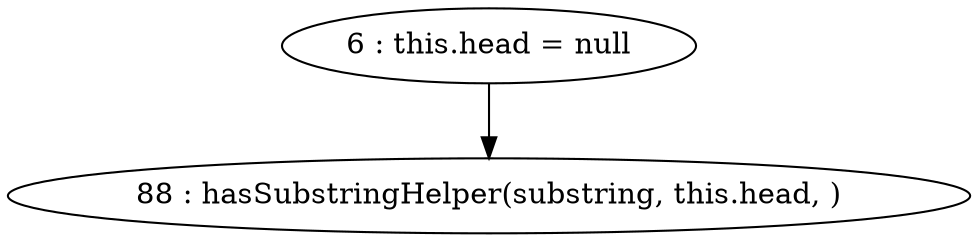 digraph G {
"6 : this.head = null"
"6 : this.head = null" -> "88 : hasSubstringHelper(substring, this.head, )"
"88 : hasSubstringHelper(substring, this.head, )"
}